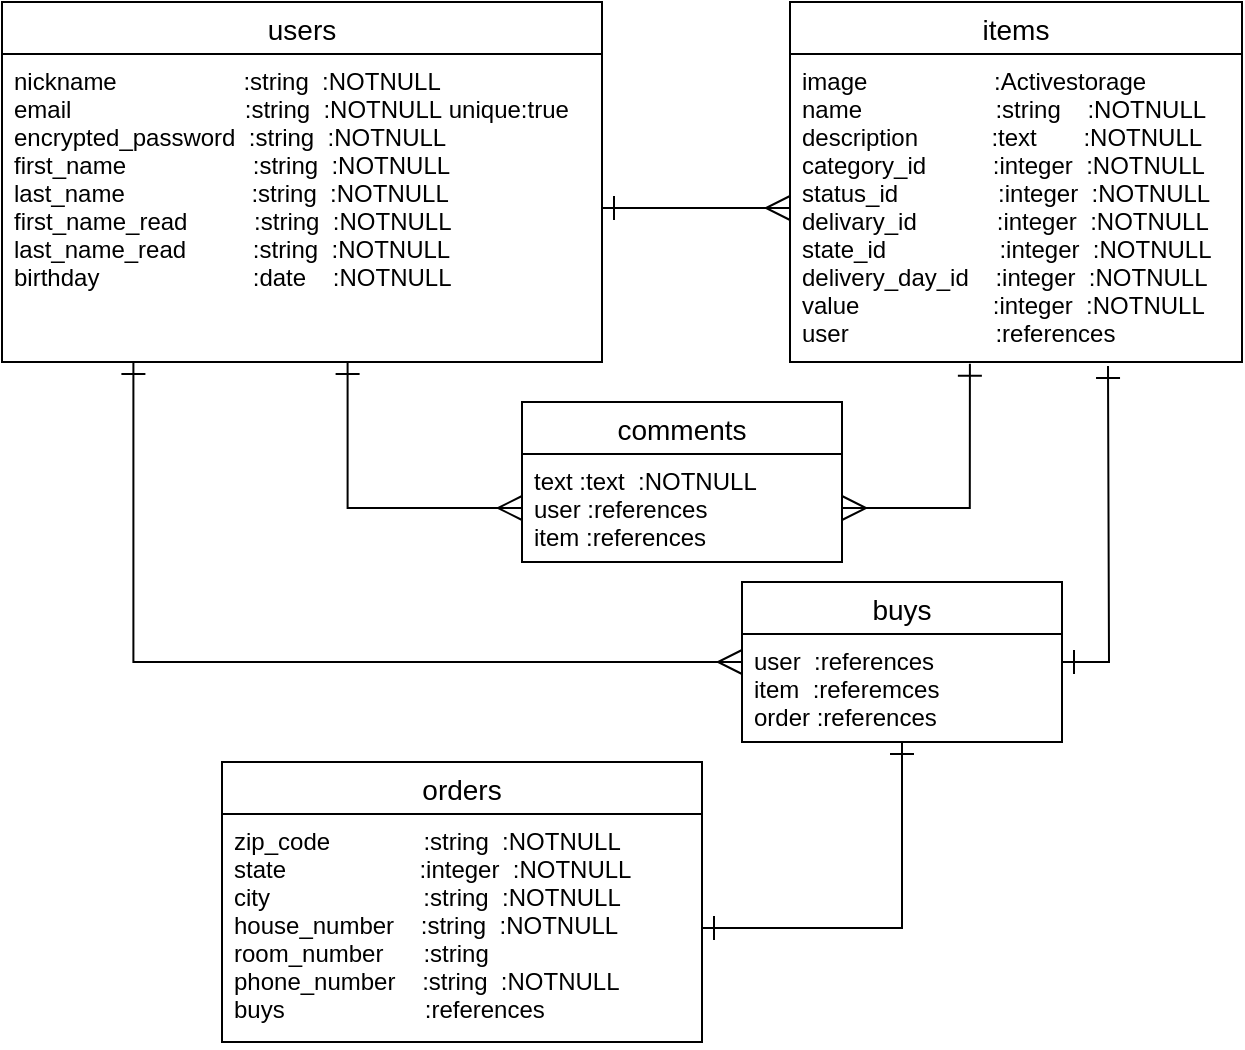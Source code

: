 <mxfile version="14.2.4" type="embed">
    <diagram id="T75ojMYrTgQELHcqDZd3" name="ページ1">
        <mxGraphModel dx="728" dy="627" grid="1" gridSize="10" guides="1" tooltips="1" connect="1" arrows="1" fold="1" page="1" pageScale="1" pageWidth="827" pageHeight="1169" math="0" shadow="0">
            <root>
                <mxCell id="0"/>
                <mxCell id="1" parent="0"/>
                <mxCell id="2" value="users" style="swimlane;fontStyle=0;childLayout=stackLayout;horizontal=1;startSize=26;horizontalStack=0;resizeParent=1;resizeParentMax=0;resizeLast=0;collapsible=1;marginBottom=0;align=center;fontSize=14;" parent="1" vertex="1">
                    <mxGeometry x="20" y="90" width="300" height="180" as="geometry"/>
                </mxCell>
                <mxCell id="4" value="nickname                   :string  :NOTNULL&#10;email                          :string  :NOTNULL unique:true&#10;encrypted_password  :string  :NOTNULL&#10;first_name                   :string  :NOTNULL&#10;last_name                   :string  :NOTNULL&#10;first_name_read          :string  :NOTNULL&#10;last_name_read          :string  :NOTNULL&#10;birthday                       :date    :NOTNULL" style="text;strokeColor=none;fillColor=none;spacingLeft=4;spacingRight=4;overflow=hidden;rotatable=0;points=[[0,0.5],[1,0.5]];portConstraint=eastwest;fontSize=12;" parent="2" vertex="1">
                    <mxGeometry y="26" width="300" height="154" as="geometry"/>
                </mxCell>
                <mxCell id="20" value="items" style="swimlane;fontStyle=0;childLayout=stackLayout;horizontal=1;startSize=26;horizontalStack=0;resizeParent=1;resizeParentMax=0;resizeLast=0;collapsible=1;marginBottom=0;align=center;fontSize=14;" parent="1" vertex="1">
                    <mxGeometry x="414" y="90" width="226" height="180" as="geometry"/>
                </mxCell>
                <mxCell id="22" value="image                   :Activestorage&#10;name                    :string    :NOTNULL&#10;description           :text       :NOTNULL&#10;category_id          :integer  :NOTNULL&#10;status_id               :integer  :NOTNULL&#10;delivary_id            :integer  :NOTNULL&#10;state_id                 :integer  :NOTNULL&#10;delivery_day_id    :integer  :NOTNULL&#10;value                    :integer  :NOTNULL&#10;user                      :references&#10;" style="text;strokeColor=none;fillColor=none;spacingLeft=4;spacingRight=4;overflow=hidden;rotatable=0;points=[[0,0.5],[1,0.5]];portConstraint=eastwest;fontSize=12;" parent="20" vertex="1">
                    <mxGeometry y="26" width="226" height="154" as="geometry"/>
                </mxCell>
                <mxCell id="24" value="comments" style="swimlane;fontStyle=0;childLayout=stackLayout;horizontal=1;startSize=26;horizontalStack=0;resizeParent=1;resizeParentMax=0;resizeLast=0;collapsible=1;marginBottom=0;align=center;fontSize=14;" parent="1" vertex="1">
                    <mxGeometry x="280" y="290" width="160" height="80" as="geometry"/>
                </mxCell>
                <mxCell id="25" value="text :text  :NOTNULL&#10;user :references&#10;item :references" style="text;strokeColor=none;fillColor=none;spacingLeft=4;spacingRight=4;overflow=hidden;rotatable=0;points=[[0,0.5],[1,0.5]];portConstraint=eastwest;fontSize=12;" parent="24" vertex="1">
                    <mxGeometry y="26" width="160" height="54" as="geometry"/>
                </mxCell>
                <mxCell id="28" style="edgeStyle=orthogonalEdgeStyle;rounded=0;orthogonalLoop=1;jettySize=auto;html=1;exitX=1;exitY=0.5;exitDx=0;exitDy=0;entryX=0;entryY=0.5;entryDx=0;entryDy=0;endArrow=ERmany;endFill=0;startArrow=ERone;startFill=0;startSize=10;endSize=10;" parent="1" source="4" target="22" edge="1">
                    <mxGeometry relative="1" as="geometry"/>
                </mxCell>
                <mxCell id="31" style="edgeStyle=orthogonalEdgeStyle;rounded=0;orthogonalLoop=1;jettySize=auto;html=1;entryX=0.398;entryY=1.006;entryDx=0;entryDy=0;entryPerimeter=0;startArrow=ERmany;startFill=0;startSize=10;endArrow=ERone;endFill=0;endSize=10;" parent="1" source="25" target="22" edge="1">
                    <mxGeometry relative="1" as="geometry"/>
                </mxCell>
                <mxCell id="35" style="edgeStyle=orthogonalEdgeStyle;rounded=0;orthogonalLoop=1;jettySize=auto;html=1;entryX=0.576;entryY=1;entryDx=0;entryDy=0;entryPerimeter=0;startArrow=ERmany;startFill=0;startSize=10;endArrow=ERone;endFill=0;endSize=10;" parent="1" source="25" target="4" edge="1">
                    <mxGeometry relative="1" as="geometry"/>
                </mxCell>
                <mxCell id="36" value="orders" style="swimlane;fontStyle=0;childLayout=stackLayout;horizontal=1;startSize=26;horizontalStack=0;resizeParent=1;resizeParentMax=0;resizeLast=0;collapsible=1;marginBottom=0;align=center;fontSize=14;" parent="1" vertex="1">
                    <mxGeometry x="130" y="470" width="240" height="140" as="geometry"/>
                </mxCell>
                <mxCell id="37" value="zip_code              :string  :NOTNULL&#10;state                    :integer  :NOTNULL&#10;city                       :string  :NOTNULL&#10;house_number    :string  :NOTNULL&#10;room_number      :string&#10;phone_number    :string  :NOTNULL&#10;buys                     :references" style="text;strokeColor=none;fillColor=none;spacingLeft=4;spacingRight=4;overflow=hidden;rotatable=0;points=[[0,0.5],[1,0.5]];portConstraint=eastwest;fontSize=12;" parent="36" vertex="1">
                    <mxGeometry y="26" width="240" height="114" as="geometry"/>
                </mxCell>
                <mxCell id="47" style="edgeStyle=orthogonalEdgeStyle;rounded=0;orthogonalLoop=1;jettySize=auto;html=1;endArrow=ERone;endFill=0;startArrow=ERone;startFill=0;endSize=10;startSize=10;" edge="1" parent="1" source="42">
                    <mxGeometry relative="1" as="geometry">
                        <mxPoint x="573" y="272" as="targetPoint"/>
                    </mxGeometry>
                </mxCell>
                <mxCell id="48" style="edgeStyle=orthogonalEdgeStyle;rounded=0;orthogonalLoop=1;jettySize=auto;html=1;startArrow=ERone;startFill=0;endArrow=ERone;endFill=0;endSize=10;startSize=10;" edge="1" parent="1" source="42" target="37">
                    <mxGeometry relative="1" as="geometry"/>
                </mxCell>
                <mxCell id="49" style="edgeStyle=orthogonalEdgeStyle;rounded=0;orthogonalLoop=1;jettySize=auto;html=1;entryX=0.219;entryY=1;entryDx=0;entryDy=0;entryPerimeter=0;startArrow=ERmany;startFill=0;endArrow=ERone;endFill=0;endSize=10;startSize=10;" edge="1" parent="1" source="42" target="4">
                    <mxGeometry relative="1" as="geometry">
                        <Array as="points">
                            <mxPoint x="86" y="420"/>
                        </Array>
                    </mxGeometry>
                </mxCell>
                <mxCell id="42" value="buys" style="swimlane;fontStyle=0;childLayout=stackLayout;horizontal=1;startSize=26;horizontalStack=0;resizeParent=1;resizeParentMax=0;resizeLast=0;collapsible=1;marginBottom=0;align=center;fontSize=14;" vertex="1" parent="1">
                    <mxGeometry x="390" y="380" width="160" height="80" as="geometry"/>
                </mxCell>
                <mxCell id="43" value="user  :references&#10;item  :referemces&#10;order :references" style="text;strokeColor=none;fillColor=none;spacingLeft=4;spacingRight=4;overflow=hidden;rotatable=0;points=[[0,0.5],[1,0.5]];portConstraint=eastwest;fontSize=12;" vertex="1" parent="42">
                    <mxGeometry y="26" width="160" height="54" as="geometry"/>
                </mxCell>
            </root>
        </mxGraphModel>
    </diagram>
</mxfile>